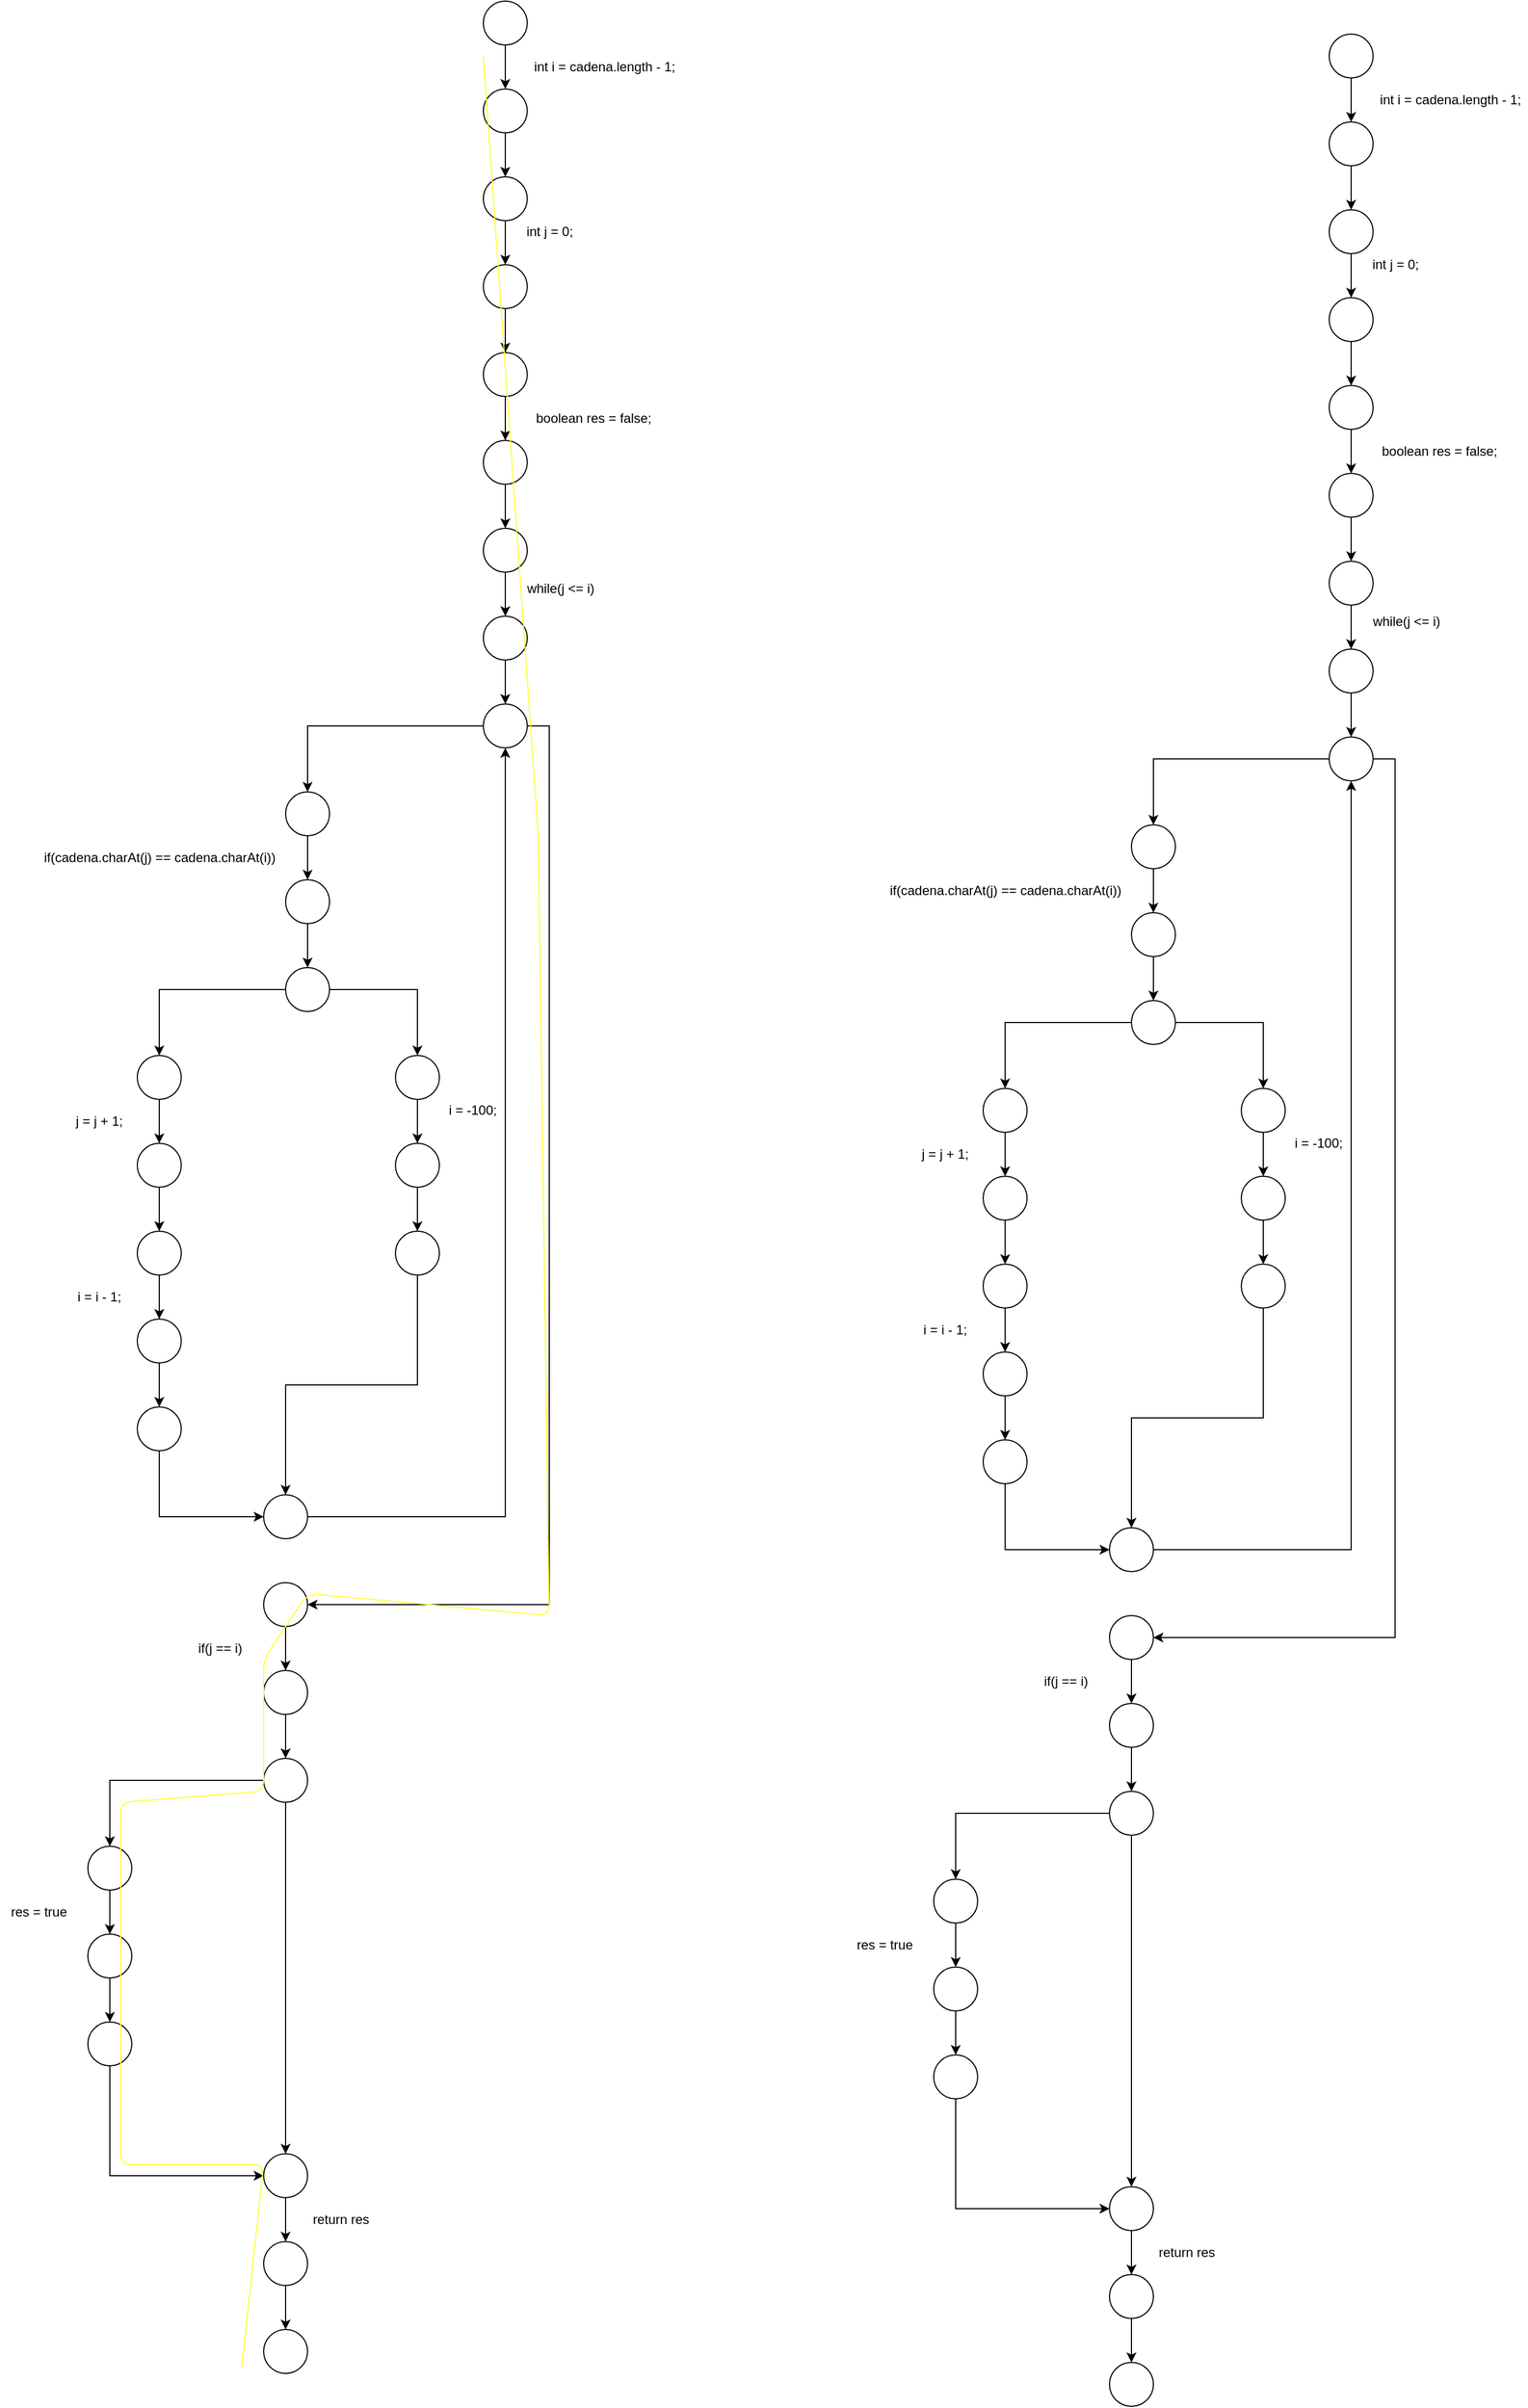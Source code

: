 <mxfile version="14.8.0" type="github">
  <diagram id="scdaF51MDZCoZqfol6Kn" name="Page-1">
    <mxGraphModel dx="669" dy="495" grid="1" gridSize="10" guides="1" tooltips="1" connect="1" arrows="1" fold="1" page="1" pageScale="1" pageWidth="827" pageHeight="1169" math="0" shadow="0">
      <root>
        <mxCell id="0" />
        <mxCell id="1" parent="0" />
        <mxCell id="AeSqCJv2NYG8zxl52Ggx-17" style="edgeStyle=orthogonalEdgeStyle;rounded=0;orthogonalLoop=1;jettySize=auto;html=1;exitX=0.5;exitY=1;exitDx=0;exitDy=0;" parent="1" source="AeSqCJv2NYG8zxl52Ggx-2" target="AeSqCJv2NYG8zxl52Ggx-3" edge="1">
          <mxGeometry relative="1" as="geometry" />
        </mxCell>
        <mxCell id="AeSqCJv2NYG8zxl52Ggx-2" value="" style="ellipse;whiteSpace=wrap;html=1;aspect=fixed;" parent="1" vertex="1">
          <mxGeometry x="640" y="40" width="40" height="40" as="geometry" />
        </mxCell>
        <mxCell id="AeSqCJv2NYG8zxl52Ggx-18" value="" style="edgeStyle=orthogonalEdgeStyle;rounded=0;orthogonalLoop=1;jettySize=auto;html=1;" parent="1" source="AeSqCJv2NYG8zxl52Ggx-3" target="AeSqCJv2NYG8zxl52Ggx-7" edge="1">
          <mxGeometry relative="1" as="geometry" />
        </mxCell>
        <mxCell id="AeSqCJv2NYG8zxl52Ggx-3" value="" style="ellipse;whiteSpace=wrap;html=1;aspect=fixed;" parent="1" vertex="1">
          <mxGeometry x="640" y="120" width="40" height="40" as="geometry" />
        </mxCell>
        <mxCell id="AeSqCJv2NYG8zxl52Ggx-19" value="" style="edgeStyle=orthogonalEdgeStyle;rounded=0;orthogonalLoop=1;jettySize=auto;html=1;" parent="1" source="AeSqCJv2NYG8zxl52Ggx-7" target="AeSqCJv2NYG8zxl52Ggx-8" edge="1">
          <mxGeometry relative="1" as="geometry" />
        </mxCell>
        <mxCell id="AeSqCJv2NYG8zxl52Ggx-7" value="" style="ellipse;whiteSpace=wrap;html=1;aspect=fixed;" parent="1" vertex="1">
          <mxGeometry x="640" y="200" width="40" height="40" as="geometry" />
        </mxCell>
        <mxCell id="AeSqCJv2NYG8zxl52Ggx-20" value="" style="edgeStyle=orthogonalEdgeStyle;rounded=0;orthogonalLoop=1;jettySize=auto;html=1;" parent="1" source="AeSqCJv2NYG8zxl52Ggx-8" target="AeSqCJv2NYG8zxl52Ggx-9" edge="1">
          <mxGeometry relative="1" as="geometry" />
        </mxCell>
        <mxCell id="AeSqCJv2NYG8zxl52Ggx-8" value="" style="ellipse;whiteSpace=wrap;html=1;aspect=fixed;" parent="1" vertex="1">
          <mxGeometry x="640" y="280" width="40" height="40" as="geometry" />
        </mxCell>
        <mxCell id="AeSqCJv2NYG8zxl52Ggx-21" value="" style="edgeStyle=orthogonalEdgeStyle;rounded=0;orthogonalLoop=1;jettySize=auto;html=1;" parent="1" source="AeSqCJv2NYG8zxl52Ggx-9" target="AeSqCJv2NYG8zxl52Ggx-10" edge="1">
          <mxGeometry relative="1" as="geometry" />
        </mxCell>
        <mxCell id="AeSqCJv2NYG8zxl52Ggx-9" value="" style="ellipse;whiteSpace=wrap;html=1;aspect=fixed;" parent="1" vertex="1">
          <mxGeometry x="640" y="360" width="40" height="40" as="geometry" />
        </mxCell>
        <mxCell id="AeSqCJv2NYG8zxl52Ggx-22" value="" style="edgeStyle=orthogonalEdgeStyle;rounded=0;orthogonalLoop=1;jettySize=auto;html=1;" parent="1" source="AeSqCJv2NYG8zxl52Ggx-10" target="AeSqCJv2NYG8zxl52Ggx-11" edge="1">
          <mxGeometry relative="1" as="geometry" />
        </mxCell>
        <mxCell id="AeSqCJv2NYG8zxl52Ggx-10" value="" style="ellipse;whiteSpace=wrap;html=1;aspect=fixed;" parent="1" vertex="1">
          <mxGeometry x="640" y="440" width="40" height="40" as="geometry" />
        </mxCell>
        <mxCell id="AeSqCJv2NYG8zxl52Ggx-23" value="" style="edgeStyle=orthogonalEdgeStyle;rounded=0;orthogonalLoop=1;jettySize=auto;html=1;" parent="1" source="AeSqCJv2NYG8zxl52Ggx-11" target="AeSqCJv2NYG8zxl52Ggx-12" edge="1">
          <mxGeometry relative="1" as="geometry" />
        </mxCell>
        <mxCell id="AeSqCJv2NYG8zxl52Ggx-11" value="" style="ellipse;whiteSpace=wrap;html=1;aspect=fixed;" parent="1" vertex="1">
          <mxGeometry x="640" y="520" width="40" height="40" as="geometry" />
        </mxCell>
        <mxCell id="AeSqCJv2NYG8zxl52Ggx-24" value="" style="edgeStyle=orthogonalEdgeStyle;rounded=0;orthogonalLoop=1;jettySize=auto;html=1;" parent="1" source="AeSqCJv2NYG8zxl52Ggx-12" target="AeSqCJv2NYG8zxl52Ggx-13" edge="1">
          <mxGeometry relative="1" as="geometry" />
        </mxCell>
        <mxCell id="AeSqCJv2NYG8zxl52Ggx-12" value="" style="ellipse;whiteSpace=wrap;html=1;aspect=fixed;" parent="1" vertex="1">
          <mxGeometry x="640" y="600" width="40" height="40" as="geometry" />
        </mxCell>
        <mxCell id="AeSqCJv2NYG8zxl52Ggx-25" value="" style="edgeStyle=orthogonalEdgeStyle;rounded=0;orthogonalLoop=1;jettySize=auto;html=1;" parent="1" source="AeSqCJv2NYG8zxl52Ggx-13" target="AeSqCJv2NYG8zxl52Ggx-14" edge="1">
          <mxGeometry relative="1" as="geometry" />
        </mxCell>
        <mxCell id="AeSqCJv2NYG8zxl52Ggx-80" style="edgeStyle=orthogonalEdgeStyle;rounded=0;orthogonalLoop=1;jettySize=auto;html=1;exitX=1;exitY=0.5;exitDx=0;exitDy=0;entryX=1;entryY=0.5;entryDx=0;entryDy=0;" parent="1" source="AeSqCJv2NYG8zxl52Ggx-13" target="AeSqCJv2NYG8zxl52Ggx-63" edge="1">
          <mxGeometry relative="1" as="geometry" />
        </mxCell>
        <mxCell id="AeSqCJv2NYG8zxl52Ggx-13" value="" style="ellipse;whiteSpace=wrap;html=1;aspect=fixed;" parent="1" vertex="1">
          <mxGeometry x="640" y="680" width="40" height="40" as="geometry" />
        </mxCell>
        <mxCell id="AeSqCJv2NYG8zxl52Ggx-26" value="" style="edgeStyle=orthogonalEdgeStyle;rounded=0;orthogonalLoop=1;jettySize=auto;html=1;" parent="1" source="AeSqCJv2NYG8zxl52Ggx-14" target="AeSqCJv2NYG8zxl52Ggx-15" edge="1">
          <mxGeometry relative="1" as="geometry" />
        </mxCell>
        <mxCell id="AeSqCJv2NYG8zxl52Ggx-14" value="" style="ellipse;whiteSpace=wrap;html=1;aspect=fixed;" parent="1" vertex="1">
          <mxGeometry x="460" y="760" width="40" height="40" as="geometry" />
        </mxCell>
        <mxCell id="AeSqCJv2NYG8zxl52Ggx-27" value="" style="edgeStyle=orthogonalEdgeStyle;rounded=0;orthogonalLoop=1;jettySize=auto;html=1;" parent="1" source="AeSqCJv2NYG8zxl52Ggx-15" target="AeSqCJv2NYG8zxl52Ggx-16" edge="1">
          <mxGeometry relative="1" as="geometry" />
        </mxCell>
        <mxCell id="AeSqCJv2NYG8zxl52Ggx-15" value="" style="ellipse;whiteSpace=wrap;html=1;aspect=fixed;" parent="1" vertex="1">
          <mxGeometry x="460" y="840" width="40" height="40" as="geometry" />
        </mxCell>
        <mxCell id="AeSqCJv2NYG8zxl52Ggx-39" value="" style="edgeStyle=orthogonalEdgeStyle;rounded=0;orthogonalLoop=1;jettySize=auto;html=1;" parent="1" source="AeSqCJv2NYG8zxl52Ggx-16" target="AeSqCJv2NYG8zxl52Ggx-33" edge="1">
          <mxGeometry relative="1" as="geometry" />
        </mxCell>
        <mxCell id="AeSqCJv2NYG8zxl52Ggx-48" style="edgeStyle=orthogonalEdgeStyle;rounded=0;orthogonalLoop=1;jettySize=auto;html=1;exitX=1;exitY=0.5;exitDx=0;exitDy=0;" parent="1" source="AeSqCJv2NYG8zxl52Ggx-16" target="AeSqCJv2NYG8zxl52Ggx-42" edge="1">
          <mxGeometry relative="1" as="geometry" />
        </mxCell>
        <mxCell id="AeSqCJv2NYG8zxl52Ggx-16" value="" style="ellipse;whiteSpace=wrap;html=1;aspect=fixed;" parent="1" vertex="1">
          <mxGeometry x="460" y="920" width="40" height="40" as="geometry" />
        </mxCell>
        <mxCell id="AeSqCJv2NYG8zxl52Ggx-28" value="int i = cadena.length - 1;" style="text;html=1;align=center;verticalAlign=middle;resizable=0;points=[];autosize=1;strokeColor=none;" parent="1" vertex="1">
          <mxGeometry x="680" y="90" width="140" height="20" as="geometry" />
        </mxCell>
        <mxCell id="AeSqCJv2NYG8zxl52Ggx-29" value="int j = 0;" style="text;html=1;align=center;verticalAlign=middle;resizable=0;points=[];autosize=1;strokeColor=none;" parent="1" vertex="1">
          <mxGeometry x="670" y="240" width="60" height="20" as="geometry" />
        </mxCell>
        <mxCell id="AeSqCJv2NYG8zxl52Ggx-30" value="boolean res = false;" style="text;html=1;align=center;verticalAlign=middle;resizable=0;points=[];autosize=1;strokeColor=none;" parent="1" vertex="1">
          <mxGeometry x="680" y="410" width="120" height="20" as="geometry" />
        </mxCell>
        <mxCell id="AeSqCJv2NYG8zxl52Ggx-31" value="while(j &amp;lt;= i)" style="text;html=1;align=center;verticalAlign=middle;resizable=0;points=[];autosize=1;strokeColor=none;" parent="1" vertex="1">
          <mxGeometry x="670" y="565" width="80" height="20" as="geometry" />
        </mxCell>
        <mxCell id="AeSqCJv2NYG8zxl52Ggx-32" value="" style="edgeStyle=orthogonalEdgeStyle;rounded=0;orthogonalLoop=1;jettySize=auto;html=1;" parent="1" source="AeSqCJv2NYG8zxl52Ggx-33" target="AeSqCJv2NYG8zxl52Ggx-35" edge="1">
          <mxGeometry relative="1" as="geometry" />
        </mxCell>
        <mxCell id="AeSqCJv2NYG8zxl52Ggx-33" value="" style="ellipse;whiteSpace=wrap;html=1;aspect=fixed;" parent="1" vertex="1">
          <mxGeometry x="325" y="1000" width="40" height="40" as="geometry" />
        </mxCell>
        <mxCell id="AeSqCJv2NYG8zxl52Ggx-34" value="" style="edgeStyle=orthogonalEdgeStyle;rounded=0;orthogonalLoop=1;jettySize=auto;html=1;" parent="1" source="AeSqCJv2NYG8zxl52Ggx-35" target="AeSqCJv2NYG8zxl52Ggx-37" edge="1">
          <mxGeometry relative="1" as="geometry" />
        </mxCell>
        <mxCell id="AeSqCJv2NYG8zxl52Ggx-35" value="" style="ellipse;whiteSpace=wrap;html=1;aspect=fixed;" parent="1" vertex="1">
          <mxGeometry x="325" y="1080" width="40" height="40" as="geometry" />
        </mxCell>
        <mxCell id="AeSqCJv2NYG8zxl52Ggx-36" value="" style="edgeStyle=orthogonalEdgeStyle;rounded=0;orthogonalLoop=1;jettySize=auto;html=1;" parent="1" source="AeSqCJv2NYG8zxl52Ggx-37" target="AeSqCJv2NYG8zxl52Ggx-38" edge="1">
          <mxGeometry relative="1" as="geometry" />
        </mxCell>
        <mxCell id="AeSqCJv2NYG8zxl52Ggx-37" value="" style="ellipse;whiteSpace=wrap;html=1;aspect=fixed;" parent="1" vertex="1">
          <mxGeometry x="325" y="1160" width="40" height="40" as="geometry" />
        </mxCell>
        <mxCell id="AeSqCJv2NYG8zxl52Ggx-57" style="edgeStyle=orthogonalEdgeStyle;rounded=0;orthogonalLoop=1;jettySize=auto;html=1;exitX=0.5;exitY=1;exitDx=0;exitDy=0;" parent="1" source="AeSqCJv2NYG8zxl52Ggx-38" target="AeSqCJv2NYG8zxl52Ggx-52" edge="1">
          <mxGeometry relative="1" as="geometry" />
        </mxCell>
        <mxCell id="AeSqCJv2NYG8zxl52Ggx-38" value="" style="ellipse;whiteSpace=wrap;html=1;aspect=fixed;" parent="1" vertex="1">
          <mxGeometry x="325" y="1240" width="40" height="40" as="geometry" />
        </mxCell>
        <mxCell id="AeSqCJv2NYG8zxl52Ggx-40" value="if(cadena.charAt(j) == cadena.charAt(i))" style="text;html=1;align=center;verticalAlign=middle;resizable=0;points=[];autosize=1;strokeColor=none;" parent="1" vertex="1">
          <mxGeometry x="230" y="810" width="230" height="20" as="geometry" />
        </mxCell>
        <mxCell id="AeSqCJv2NYG8zxl52Ggx-41" value="" style="edgeStyle=orthogonalEdgeStyle;rounded=0;orthogonalLoop=1;jettySize=auto;html=1;" parent="1" source="AeSqCJv2NYG8zxl52Ggx-42" target="AeSqCJv2NYG8zxl52Ggx-44" edge="1">
          <mxGeometry relative="1" as="geometry" />
        </mxCell>
        <mxCell id="AeSqCJv2NYG8zxl52Ggx-42" value="" style="ellipse;whiteSpace=wrap;html=1;aspect=fixed;" parent="1" vertex="1">
          <mxGeometry x="560" y="1000" width="40" height="40" as="geometry" />
        </mxCell>
        <mxCell id="AeSqCJv2NYG8zxl52Ggx-43" value="" style="edgeStyle=orthogonalEdgeStyle;rounded=0;orthogonalLoop=1;jettySize=auto;html=1;" parent="1" source="AeSqCJv2NYG8zxl52Ggx-44" target="AeSqCJv2NYG8zxl52Ggx-46" edge="1">
          <mxGeometry relative="1" as="geometry" />
        </mxCell>
        <mxCell id="AeSqCJv2NYG8zxl52Ggx-44" value="" style="ellipse;whiteSpace=wrap;html=1;aspect=fixed;" parent="1" vertex="1">
          <mxGeometry x="560" y="1080" width="40" height="40" as="geometry" />
        </mxCell>
        <mxCell id="AeSqCJv2NYG8zxl52Ggx-78" style="edgeStyle=orthogonalEdgeStyle;rounded=0;orthogonalLoop=1;jettySize=auto;html=1;exitX=0.5;exitY=1;exitDx=0;exitDy=0;entryX=0.5;entryY=0;entryDx=0;entryDy=0;" parent="1" source="AeSqCJv2NYG8zxl52Ggx-46" target="AeSqCJv2NYG8zxl52Ggx-61" edge="1">
          <mxGeometry relative="1" as="geometry" />
        </mxCell>
        <mxCell id="AeSqCJv2NYG8zxl52Ggx-46" value="" style="ellipse;whiteSpace=wrap;html=1;aspect=fixed;" parent="1" vertex="1">
          <mxGeometry x="560" y="1160" width="40" height="40" as="geometry" />
        </mxCell>
        <mxCell id="AeSqCJv2NYG8zxl52Ggx-49" value="j = j + 1;" style="text;html=1;align=center;verticalAlign=middle;resizable=0;points=[];autosize=1;strokeColor=none;" parent="1" vertex="1">
          <mxGeometry x="260" y="1050" width="60" height="20" as="geometry" />
        </mxCell>
        <mxCell id="AeSqCJv2NYG8zxl52Ggx-50" value="i = i - 1;" style="text;html=1;align=center;verticalAlign=middle;resizable=0;points=[];autosize=1;strokeColor=none;" parent="1" vertex="1">
          <mxGeometry x="260" y="1210" width="60" height="20" as="geometry" />
        </mxCell>
        <mxCell id="AeSqCJv2NYG8zxl52Ggx-77" style="edgeStyle=orthogonalEdgeStyle;rounded=0;orthogonalLoop=1;jettySize=auto;html=1;exitX=0.5;exitY=1;exitDx=0;exitDy=0;entryX=0;entryY=0.5;entryDx=0;entryDy=0;" parent="1" source="AeSqCJv2NYG8zxl52Ggx-52" target="AeSqCJv2NYG8zxl52Ggx-61" edge="1">
          <mxGeometry relative="1" as="geometry" />
        </mxCell>
        <mxCell id="AeSqCJv2NYG8zxl52Ggx-52" value="" style="ellipse;whiteSpace=wrap;html=1;aspect=fixed;" parent="1" vertex="1">
          <mxGeometry x="325" y="1320" width="40" height="40" as="geometry" />
        </mxCell>
        <mxCell id="AeSqCJv2NYG8zxl52Ggx-59" value="i = -100;" style="text;html=1;align=center;verticalAlign=middle;resizable=0;points=[];autosize=1;strokeColor=none;" parent="1" vertex="1">
          <mxGeometry x="600" y="1040" width="60" height="20" as="geometry" />
        </mxCell>
        <mxCell id="AeSqCJv2NYG8zxl52Ggx-79" style="edgeStyle=orthogonalEdgeStyle;rounded=0;orthogonalLoop=1;jettySize=auto;html=1;exitX=1;exitY=0.5;exitDx=0;exitDy=0;" parent="1" source="AeSqCJv2NYG8zxl52Ggx-61" target="AeSqCJv2NYG8zxl52Ggx-13" edge="1">
          <mxGeometry relative="1" as="geometry" />
        </mxCell>
        <mxCell id="AeSqCJv2NYG8zxl52Ggx-61" value="" style="ellipse;whiteSpace=wrap;html=1;aspect=fixed;" parent="1" vertex="1">
          <mxGeometry x="440" y="1400" width="40" height="40" as="geometry" />
        </mxCell>
        <mxCell id="AeSqCJv2NYG8zxl52Ggx-62" value="" style="edgeStyle=orthogonalEdgeStyle;rounded=0;orthogonalLoop=1;jettySize=auto;html=1;" parent="1" source="AeSqCJv2NYG8zxl52Ggx-63" target="AeSqCJv2NYG8zxl52Ggx-65" edge="1">
          <mxGeometry relative="1" as="geometry" />
        </mxCell>
        <mxCell id="AeSqCJv2NYG8zxl52Ggx-63" value="" style="ellipse;whiteSpace=wrap;html=1;aspect=fixed;" parent="1" vertex="1">
          <mxGeometry x="440" y="1480" width="40" height="40" as="geometry" />
        </mxCell>
        <mxCell id="AeSqCJv2NYG8zxl52Ggx-64" value="" style="edgeStyle=orthogonalEdgeStyle;rounded=0;orthogonalLoop=1;jettySize=auto;html=1;" parent="1" source="AeSqCJv2NYG8zxl52Ggx-65" target="AeSqCJv2NYG8zxl52Ggx-67" edge="1">
          <mxGeometry relative="1" as="geometry" />
        </mxCell>
        <mxCell id="AeSqCJv2NYG8zxl52Ggx-65" value="" style="ellipse;whiteSpace=wrap;html=1;aspect=fixed;" parent="1" vertex="1">
          <mxGeometry x="440" y="1560" width="40" height="40" as="geometry" />
        </mxCell>
        <mxCell id="AeSqCJv2NYG8zxl52Ggx-66" value="" style="edgeStyle=orthogonalEdgeStyle;rounded=0;orthogonalLoop=1;jettySize=auto;html=1;" parent="1" source="AeSqCJv2NYG8zxl52Ggx-67" target="AeSqCJv2NYG8zxl52Ggx-69" edge="1">
          <mxGeometry relative="1" as="geometry" />
        </mxCell>
        <mxCell id="AeSqCJv2NYG8zxl52Ggx-101" style="edgeStyle=orthogonalEdgeStyle;rounded=0;orthogonalLoop=1;jettySize=auto;html=1;exitX=0.5;exitY=1;exitDx=0;exitDy=0;entryX=0.5;entryY=0;entryDx=0;entryDy=0;" parent="1" source="AeSqCJv2NYG8zxl52Ggx-67" target="AeSqCJv2NYG8zxl52Ggx-84" edge="1">
          <mxGeometry relative="1" as="geometry" />
        </mxCell>
        <mxCell id="AeSqCJv2NYG8zxl52Ggx-67" value="" style="ellipse;whiteSpace=wrap;html=1;aspect=fixed;" parent="1" vertex="1">
          <mxGeometry x="440" y="1640" width="40" height="40" as="geometry" />
        </mxCell>
        <mxCell id="AeSqCJv2NYG8zxl52Ggx-68" value="" style="edgeStyle=orthogonalEdgeStyle;rounded=0;orthogonalLoop=1;jettySize=auto;html=1;" parent="1" source="AeSqCJv2NYG8zxl52Ggx-69" target="AeSqCJv2NYG8zxl52Ggx-71" edge="1">
          <mxGeometry relative="1" as="geometry" />
        </mxCell>
        <mxCell id="AeSqCJv2NYG8zxl52Ggx-69" value="" style="ellipse;whiteSpace=wrap;html=1;aspect=fixed;" parent="1" vertex="1">
          <mxGeometry x="280" y="1720" width="40" height="40" as="geometry" />
        </mxCell>
        <mxCell id="AeSqCJv2NYG8zxl52Ggx-70" value="" style="edgeStyle=orthogonalEdgeStyle;rounded=0;orthogonalLoop=1;jettySize=auto;html=1;" parent="1" source="AeSqCJv2NYG8zxl52Ggx-71" target="AeSqCJv2NYG8zxl52Ggx-73" edge="1">
          <mxGeometry relative="1" as="geometry" />
        </mxCell>
        <mxCell id="AeSqCJv2NYG8zxl52Ggx-71" value="" style="ellipse;whiteSpace=wrap;html=1;aspect=fixed;" parent="1" vertex="1">
          <mxGeometry x="280" y="1800" width="40" height="40" as="geometry" />
        </mxCell>
        <mxCell id="AeSqCJv2NYG8zxl52Ggx-102" style="edgeStyle=orthogonalEdgeStyle;rounded=0;orthogonalLoop=1;jettySize=auto;html=1;exitX=0.5;exitY=1;exitDx=0;exitDy=0;entryX=0;entryY=0.5;entryDx=0;entryDy=0;" parent="1" source="AeSqCJv2NYG8zxl52Ggx-73" target="AeSqCJv2NYG8zxl52Ggx-84" edge="1">
          <mxGeometry relative="1" as="geometry" />
        </mxCell>
        <mxCell id="AeSqCJv2NYG8zxl52Ggx-73" value="" style="ellipse;whiteSpace=wrap;html=1;aspect=fixed;" parent="1" vertex="1">
          <mxGeometry x="280" y="1880" width="40" height="40" as="geometry" />
        </mxCell>
        <mxCell id="AeSqCJv2NYG8zxl52Ggx-81" value="if(j == i)" style="text;html=1;align=center;verticalAlign=middle;resizable=0;points=[];autosize=1;strokeColor=none;" parent="1" vertex="1">
          <mxGeometry x="370" y="1530" width="60" height="20" as="geometry" />
        </mxCell>
        <mxCell id="AeSqCJv2NYG8zxl52Ggx-82" value="res = true" style="text;html=1;align=center;verticalAlign=middle;resizable=0;points=[];autosize=1;strokeColor=none;" parent="1" vertex="1">
          <mxGeometry x="200" y="1770" width="70" height="20" as="geometry" />
        </mxCell>
        <mxCell id="AeSqCJv2NYG8zxl52Ggx-83" style="edgeStyle=orthogonalEdgeStyle;rounded=0;orthogonalLoop=1;jettySize=auto;html=1;exitX=0.5;exitY=1;exitDx=0;exitDy=0;" parent="1" source="AeSqCJv2NYG8zxl52Ggx-84" target="AeSqCJv2NYG8zxl52Ggx-86" edge="1">
          <mxGeometry relative="1" as="geometry" />
        </mxCell>
        <mxCell id="AeSqCJv2NYG8zxl52Ggx-84" value="" style="ellipse;whiteSpace=wrap;html=1;aspect=fixed;" parent="1" vertex="1">
          <mxGeometry x="440" y="2000" width="40" height="40" as="geometry" />
        </mxCell>
        <mxCell id="AeSqCJv2NYG8zxl52Ggx-85" value="" style="edgeStyle=orthogonalEdgeStyle;rounded=0;orthogonalLoop=1;jettySize=auto;html=1;" parent="1" source="AeSqCJv2NYG8zxl52Ggx-86" target="AeSqCJv2NYG8zxl52Ggx-88" edge="1">
          <mxGeometry relative="1" as="geometry" />
        </mxCell>
        <mxCell id="AeSqCJv2NYG8zxl52Ggx-86" value="" style="ellipse;whiteSpace=wrap;html=1;aspect=fixed;" parent="1" vertex="1">
          <mxGeometry x="440" y="2080" width="40" height="40" as="geometry" />
        </mxCell>
        <mxCell id="AeSqCJv2NYG8zxl52Ggx-88" value="" style="ellipse;whiteSpace=wrap;html=1;aspect=fixed;" parent="1" vertex="1">
          <mxGeometry x="440" y="2160" width="40" height="40" as="geometry" />
        </mxCell>
        <mxCell id="AeSqCJv2NYG8zxl52Ggx-103" value="return res" style="text;html=1;align=center;verticalAlign=middle;resizable=0;points=[];autosize=1;strokeColor=none;" parent="1" vertex="1">
          <mxGeometry x="475" y="2050" width="70" height="20" as="geometry" />
        </mxCell>
        <mxCell id="LKjGg0PEltrYbveiCFjN-3" value="" style="endArrow=none;html=1;strokeColor=#FFFF33;fillColor=#FF0000;" edge="1" parent="1">
          <mxGeometry width="50" height="50" relative="1" as="geometry">
            <mxPoint x="420" y="2194.571" as="sourcePoint" />
            <mxPoint x="640" y="90" as="targetPoint" />
            <Array as="points">
              <mxPoint x="440" y="2010" />
              <mxPoint x="310" y="2010" />
              <mxPoint x="310" y="1840" />
              <mxPoint x="310" y="1680" />
              <mxPoint x="440" y="1670" />
              <mxPoint x="440" y="1550" />
              <mxPoint x="480" y="1490" />
              <mxPoint x="700" y="1510" />
              <mxPoint x="690" y="800" />
            </Array>
          </mxGeometry>
        </mxCell>
        <mxCell id="LKjGg0PEltrYbveiCFjN-4" style="edgeStyle=orthogonalEdgeStyle;rounded=0;orthogonalLoop=1;jettySize=auto;html=1;exitX=0.5;exitY=1;exitDx=0;exitDy=0;" edge="1" parent="1" source="LKjGg0PEltrYbveiCFjN-5" target="LKjGg0PEltrYbveiCFjN-7">
          <mxGeometry relative="1" as="geometry" />
        </mxCell>
        <mxCell id="LKjGg0PEltrYbveiCFjN-5" value="" style="ellipse;whiteSpace=wrap;html=1;aspect=fixed;" vertex="1" parent="1">
          <mxGeometry x="1410" y="70" width="40" height="40" as="geometry" />
        </mxCell>
        <mxCell id="LKjGg0PEltrYbveiCFjN-6" value="" style="edgeStyle=orthogonalEdgeStyle;rounded=0;orthogonalLoop=1;jettySize=auto;html=1;" edge="1" parent="1" source="LKjGg0PEltrYbveiCFjN-7" target="LKjGg0PEltrYbveiCFjN-9">
          <mxGeometry relative="1" as="geometry" />
        </mxCell>
        <mxCell id="LKjGg0PEltrYbveiCFjN-7" value="" style="ellipse;whiteSpace=wrap;html=1;aspect=fixed;" vertex="1" parent="1">
          <mxGeometry x="1410" y="150" width="40" height="40" as="geometry" />
        </mxCell>
        <mxCell id="LKjGg0PEltrYbveiCFjN-8" value="" style="edgeStyle=orthogonalEdgeStyle;rounded=0;orthogonalLoop=1;jettySize=auto;html=1;" edge="1" parent="1" source="LKjGg0PEltrYbveiCFjN-9" target="LKjGg0PEltrYbveiCFjN-11">
          <mxGeometry relative="1" as="geometry" />
        </mxCell>
        <mxCell id="LKjGg0PEltrYbveiCFjN-9" value="" style="ellipse;whiteSpace=wrap;html=1;aspect=fixed;" vertex="1" parent="1">
          <mxGeometry x="1410" y="230" width="40" height="40" as="geometry" />
        </mxCell>
        <mxCell id="LKjGg0PEltrYbveiCFjN-10" value="" style="edgeStyle=orthogonalEdgeStyle;rounded=0;orthogonalLoop=1;jettySize=auto;html=1;" edge="1" parent="1" source="LKjGg0PEltrYbveiCFjN-11" target="LKjGg0PEltrYbveiCFjN-13">
          <mxGeometry relative="1" as="geometry" />
        </mxCell>
        <mxCell id="LKjGg0PEltrYbveiCFjN-11" value="" style="ellipse;whiteSpace=wrap;html=1;aspect=fixed;" vertex="1" parent="1">
          <mxGeometry x="1410" y="310" width="40" height="40" as="geometry" />
        </mxCell>
        <mxCell id="LKjGg0PEltrYbveiCFjN-12" value="" style="edgeStyle=orthogonalEdgeStyle;rounded=0;orthogonalLoop=1;jettySize=auto;html=1;" edge="1" parent="1" source="LKjGg0PEltrYbveiCFjN-13" target="LKjGg0PEltrYbveiCFjN-15">
          <mxGeometry relative="1" as="geometry" />
        </mxCell>
        <mxCell id="LKjGg0PEltrYbveiCFjN-13" value="" style="ellipse;whiteSpace=wrap;html=1;aspect=fixed;" vertex="1" parent="1">
          <mxGeometry x="1410" y="390" width="40" height="40" as="geometry" />
        </mxCell>
        <mxCell id="LKjGg0PEltrYbveiCFjN-14" value="" style="edgeStyle=orthogonalEdgeStyle;rounded=0;orthogonalLoop=1;jettySize=auto;html=1;" edge="1" parent="1" source="LKjGg0PEltrYbveiCFjN-15" target="LKjGg0PEltrYbveiCFjN-17">
          <mxGeometry relative="1" as="geometry" />
        </mxCell>
        <mxCell id="LKjGg0PEltrYbveiCFjN-15" value="" style="ellipse;whiteSpace=wrap;html=1;aspect=fixed;" vertex="1" parent="1">
          <mxGeometry x="1410" y="470" width="40" height="40" as="geometry" />
        </mxCell>
        <mxCell id="LKjGg0PEltrYbveiCFjN-16" value="" style="edgeStyle=orthogonalEdgeStyle;rounded=0;orthogonalLoop=1;jettySize=auto;html=1;" edge="1" parent="1" source="LKjGg0PEltrYbveiCFjN-17" target="LKjGg0PEltrYbveiCFjN-19">
          <mxGeometry relative="1" as="geometry" />
        </mxCell>
        <mxCell id="LKjGg0PEltrYbveiCFjN-17" value="" style="ellipse;whiteSpace=wrap;html=1;aspect=fixed;" vertex="1" parent="1">
          <mxGeometry x="1410" y="550" width="40" height="40" as="geometry" />
        </mxCell>
        <mxCell id="LKjGg0PEltrYbveiCFjN-18" value="" style="edgeStyle=orthogonalEdgeStyle;rounded=0;orthogonalLoop=1;jettySize=auto;html=1;" edge="1" parent="1" source="LKjGg0PEltrYbveiCFjN-19" target="LKjGg0PEltrYbveiCFjN-22">
          <mxGeometry relative="1" as="geometry" />
        </mxCell>
        <mxCell id="LKjGg0PEltrYbveiCFjN-19" value="" style="ellipse;whiteSpace=wrap;html=1;aspect=fixed;" vertex="1" parent="1">
          <mxGeometry x="1410" y="630" width="40" height="40" as="geometry" />
        </mxCell>
        <mxCell id="LKjGg0PEltrYbveiCFjN-20" value="" style="edgeStyle=orthogonalEdgeStyle;rounded=0;orthogonalLoop=1;jettySize=auto;html=1;" edge="1" parent="1" source="LKjGg0PEltrYbveiCFjN-22" target="LKjGg0PEltrYbveiCFjN-24">
          <mxGeometry relative="1" as="geometry" />
        </mxCell>
        <mxCell id="LKjGg0PEltrYbveiCFjN-21" style="edgeStyle=orthogonalEdgeStyle;rounded=0;orthogonalLoop=1;jettySize=auto;html=1;exitX=1;exitY=0.5;exitDx=0;exitDy=0;entryX=1;entryY=0.5;entryDx=0;entryDy=0;" edge="1" parent="1" source="LKjGg0PEltrYbveiCFjN-22" target="LKjGg0PEltrYbveiCFjN-57">
          <mxGeometry relative="1" as="geometry" />
        </mxCell>
        <mxCell id="LKjGg0PEltrYbveiCFjN-22" value="" style="ellipse;whiteSpace=wrap;html=1;aspect=fixed;" vertex="1" parent="1">
          <mxGeometry x="1410" y="710" width="40" height="40" as="geometry" />
        </mxCell>
        <mxCell id="LKjGg0PEltrYbveiCFjN-23" value="" style="edgeStyle=orthogonalEdgeStyle;rounded=0;orthogonalLoop=1;jettySize=auto;html=1;" edge="1" parent="1" source="LKjGg0PEltrYbveiCFjN-24" target="LKjGg0PEltrYbveiCFjN-26">
          <mxGeometry relative="1" as="geometry" />
        </mxCell>
        <mxCell id="LKjGg0PEltrYbveiCFjN-24" value="" style="ellipse;whiteSpace=wrap;html=1;aspect=fixed;" vertex="1" parent="1">
          <mxGeometry x="1230" y="790" width="40" height="40" as="geometry" />
        </mxCell>
        <mxCell id="LKjGg0PEltrYbveiCFjN-25" value="" style="edgeStyle=orthogonalEdgeStyle;rounded=0;orthogonalLoop=1;jettySize=auto;html=1;" edge="1" parent="1" source="LKjGg0PEltrYbveiCFjN-26" target="LKjGg0PEltrYbveiCFjN-29">
          <mxGeometry relative="1" as="geometry" />
        </mxCell>
        <mxCell id="LKjGg0PEltrYbveiCFjN-26" value="" style="ellipse;whiteSpace=wrap;html=1;aspect=fixed;" vertex="1" parent="1">
          <mxGeometry x="1230" y="870" width="40" height="40" as="geometry" />
        </mxCell>
        <mxCell id="LKjGg0PEltrYbveiCFjN-27" value="" style="edgeStyle=orthogonalEdgeStyle;rounded=0;orthogonalLoop=1;jettySize=auto;html=1;" edge="1" parent="1" source="LKjGg0PEltrYbveiCFjN-29" target="LKjGg0PEltrYbveiCFjN-35">
          <mxGeometry relative="1" as="geometry" />
        </mxCell>
        <mxCell id="LKjGg0PEltrYbveiCFjN-28" style="edgeStyle=orthogonalEdgeStyle;rounded=0;orthogonalLoop=1;jettySize=auto;html=1;exitX=1;exitY=0.5;exitDx=0;exitDy=0;" edge="1" parent="1" source="LKjGg0PEltrYbveiCFjN-29" target="LKjGg0PEltrYbveiCFjN-44">
          <mxGeometry relative="1" as="geometry" />
        </mxCell>
        <mxCell id="LKjGg0PEltrYbveiCFjN-29" value="" style="ellipse;whiteSpace=wrap;html=1;aspect=fixed;" vertex="1" parent="1">
          <mxGeometry x="1230" y="950" width="40" height="40" as="geometry" />
        </mxCell>
        <mxCell id="LKjGg0PEltrYbveiCFjN-30" value="int i = cadena.length - 1;" style="text;html=1;align=center;verticalAlign=middle;resizable=0;points=[];autosize=1;strokeColor=none;" vertex="1" parent="1">
          <mxGeometry x="1450" y="120" width="140" height="20" as="geometry" />
        </mxCell>
        <mxCell id="LKjGg0PEltrYbveiCFjN-31" value="int j = 0;" style="text;html=1;align=center;verticalAlign=middle;resizable=0;points=[];autosize=1;strokeColor=none;" vertex="1" parent="1">
          <mxGeometry x="1440" y="270" width="60" height="20" as="geometry" />
        </mxCell>
        <mxCell id="LKjGg0PEltrYbveiCFjN-32" value="boolean res = false;" style="text;html=1;align=center;verticalAlign=middle;resizable=0;points=[];autosize=1;strokeColor=none;" vertex="1" parent="1">
          <mxGeometry x="1450" y="440" width="120" height="20" as="geometry" />
        </mxCell>
        <mxCell id="LKjGg0PEltrYbveiCFjN-33" value="while(j &amp;lt;= i)" style="text;html=1;align=center;verticalAlign=middle;resizable=0;points=[];autosize=1;strokeColor=none;" vertex="1" parent="1">
          <mxGeometry x="1440" y="595" width="80" height="20" as="geometry" />
        </mxCell>
        <mxCell id="LKjGg0PEltrYbveiCFjN-34" value="" style="edgeStyle=orthogonalEdgeStyle;rounded=0;orthogonalLoop=1;jettySize=auto;html=1;" edge="1" parent="1" source="LKjGg0PEltrYbveiCFjN-35" target="LKjGg0PEltrYbveiCFjN-37">
          <mxGeometry relative="1" as="geometry" />
        </mxCell>
        <mxCell id="LKjGg0PEltrYbveiCFjN-35" value="" style="ellipse;whiteSpace=wrap;html=1;aspect=fixed;" vertex="1" parent="1">
          <mxGeometry x="1095" y="1030" width="40" height="40" as="geometry" />
        </mxCell>
        <mxCell id="LKjGg0PEltrYbveiCFjN-36" value="" style="edgeStyle=orthogonalEdgeStyle;rounded=0;orthogonalLoop=1;jettySize=auto;html=1;" edge="1" parent="1" source="LKjGg0PEltrYbveiCFjN-37" target="LKjGg0PEltrYbveiCFjN-39">
          <mxGeometry relative="1" as="geometry" />
        </mxCell>
        <mxCell id="LKjGg0PEltrYbveiCFjN-37" value="" style="ellipse;whiteSpace=wrap;html=1;aspect=fixed;" vertex="1" parent="1">
          <mxGeometry x="1095" y="1110" width="40" height="40" as="geometry" />
        </mxCell>
        <mxCell id="LKjGg0PEltrYbveiCFjN-38" value="" style="edgeStyle=orthogonalEdgeStyle;rounded=0;orthogonalLoop=1;jettySize=auto;html=1;" edge="1" parent="1" source="LKjGg0PEltrYbveiCFjN-39" target="LKjGg0PEltrYbveiCFjN-41">
          <mxGeometry relative="1" as="geometry" />
        </mxCell>
        <mxCell id="LKjGg0PEltrYbveiCFjN-39" value="" style="ellipse;whiteSpace=wrap;html=1;aspect=fixed;" vertex="1" parent="1">
          <mxGeometry x="1095" y="1190" width="40" height="40" as="geometry" />
        </mxCell>
        <mxCell id="LKjGg0PEltrYbveiCFjN-40" style="edgeStyle=orthogonalEdgeStyle;rounded=0;orthogonalLoop=1;jettySize=auto;html=1;exitX=0.5;exitY=1;exitDx=0;exitDy=0;" edge="1" parent="1" source="LKjGg0PEltrYbveiCFjN-41" target="LKjGg0PEltrYbveiCFjN-52">
          <mxGeometry relative="1" as="geometry" />
        </mxCell>
        <mxCell id="LKjGg0PEltrYbveiCFjN-41" value="" style="ellipse;whiteSpace=wrap;html=1;aspect=fixed;" vertex="1" parent="1">
          <mxGeometry x="1095" y="1270" width="40" height="40" as="geometry" />
        </mxCell>
        <mxCell id="LKjGg0PEltrYbveiCFjN-42" value="if(cadena.charAt(j) == cadena.charAt(i))" style="text;html=1;align=center;verticalAlign=middle;resizable=0;points=[];autosize=1;strokeColor=none;" vertex="1" parent="1">
          <mxGeometry x="1000" y="840" width="230" height="20" as="geometry" />
        </mxCell>
        <mxCell id="LKjGg0PEltrYbveiCFjN-43" value="" style="edgeStyle=orthogonalEdgeStyle;rounded=0;orthogonalLoop=1;jettySize=auto;html=1;" edge="1" parent="1" source="LKjGg0PEltrYbveiCFjN-44" target="LKjGg0PEltrYbveiCFjN-46">
          <mxGeometry relative="1" as="geometry" />
        </mxCell>
        <mxCell id="LKjGg0PEltrYbveiCFjN-44" value="" style="ellipse;whiteSpace=wrap;html=1;aspect=fixed;" vertex="1" parent="1">
          <mxGeometry x="1330" y="1030" width="40" height="40" as="geometry" />
        </mxCell>
        <mxCell id="LKjGg0PEltrYbveiCFjN-45" value="" style="edgeStyle=orthogonalEdgeStyle;rounded=0;orthogonalLoop=1;jettySize=auto;html=1;" edge="1" parent="1" source="LKjGg0PEltrYbveiCFjN-46" target="LKjGg0PEltrYbveiCFjN-48">
          <mxGeometry relative="1" as="geometry" />
        </mxCell>
        <mxCell id="LKjGg0PEltrYbveiCFjN-46" value="" style="ellipse;whiteSpace=wrap;html=1;aspect=fixed;" vertex="1" parent="1">
          <mxGeometry x="1330" y="1110" width="40" height="40" as="geometry" />
        </mxCell>
        <mxCell id="LKjGg0PEltrYbveiCFjN-47" style="edgeStyle=orthogonalEdgeStyle;rounded=0;orthogonalLoop=1;jettySize=auto;html=1;exitX=0.5;exitY=1;exitDx=0;exitDy=0;entryX=0.5;entryY=0;entryDx=0;entryDy=0;" edge="1" parent="1" source="LKjGg0PEltrYbveiCFjN-48" target="LKjGg0PEltrYbveiCFjN-55">
          <mxGeometry relative="1" as="geometry" />
        </mxCell>
        <mxCell id="LKjGg0PEltrYbveiCFjN-48" value="" style="ellipse;whiteSpace=wrap;html=1;aspect=fixed;" vertex="1" parent="1">
          <mxGeometry x="1330" y="1190" width="40" height="40" as="geometry" />
        </mxCell>
        <mxCell id="LKjGg0PEltrYbveiCFjN-49" value="j = j + 1;" style="text;html=1;align=center;verticalAlign=middle;resizable=0;points=[];autosize=1;strokeColor=none;" vertex="1" parent="1">
          <mxGeometry x="1030" y="1080" width="60" height="20" as="geometry" />
        </mxCell>
        <mxCell id="LKjGg0PEltrYbveiCFjN-50" value="i = i - 1;" style="text;html=1;align=center;verticalAlign=middle;resizable=0;points=[];autosize=1;strokeColor=none;" vertex="1" parent="1">
          <mxGeometry x="1030" y="1240" width="60" height="20" as="geometry" />
        </mxCell>
        <mxCell id="LKjGg0PEltrYbveiCFjN-51" style="edgeStyle=orthogonalEdgeStyle;rounded=0;orthogonalLoop=1;jettySize=auto;html=1;exitX=0.5;exitY=1;exitDx=0;exitDy=0;entryX=0;entryY=0.5;entryDx=0;entryDy=0;" edge="1" parent="1" source="LKjGg0PEltrYbveiCFjN-52" target="LKjGg0PEltrYbveiCFjN-55">
          <mxGeometry relative="1" as="geometry" />
        </mxCell>
        <mxCell id="LKjGg0PEltrYbveiCFjN-52" value="" style="ellipse;whiteSpace=wrap;html=1;aspect=fixed;" vertex="1" parent="1">
          <mxGeometry x="1095" y="1350" width="40" height="40" as="geometry" />
        </mxCell>
        <mxCell id="LKjGg0PEltrYbveiCFjN-53" value="i = -100;" style="text;html=1;align=center;verticalAlign=middle;resizable=0;points=[];autosize=1;strokeColor=none;" vertex="1" parent="1">
          <mxGeometry x="1370" y="1070" width="60" height="20" as="geometry" />
        </mxCell>
        <mxCell id="LKjGg0PEltrYbveiCFjN-54" style="edgeStyle=orthogonalEdgeStyle;rounded=0;orthogonalLoop=1;jettySize=auto;html=1;exitX=1;exitY=0.5;exitDx=0;exitDy=0;" edge="1" parent="1" source="LKjGg0PEltrYbveiCFjN-55" target="LKjGg0PEltrYbveiCFjN-22">
          <mxGeometry relative="1" as="geometry" />
        </mxCell>
        <mxCell id="LKjGg0PEltrYbveiCFjN-55" value="" style="ellipse;whiteSpace=wrap;html=1;aspect=fixed;" vertex="1" parent="1">
          <mxGeometry x="1210" y="1430" width="40" height="40" as="geometry" />
        </mxCell>
        <mxCell id="LKjGg0PEltrYbveiCFjN-56" value="" style="edgeStyle=orthogonalEdgeStyle;rounded=0;orthogonalLoop=1;jettySize=auto;html=1;" edge="1" parent="1" source="LKjGg0PEltrYbveiCFjN-57" target="LKjGg0PEltrYbveiCFjN-59">
          <mxGeometry relative="1" as="geometry" />
        </mxCell>
        <mxCell id="LKjGg0PEltrYbveiCFjN-57" value="" style="ellipse;whiteSpace=wrap;html=1;aspect=fixed;" vertex="1" parent="1">
          <mxGeometry x="1210" y="1510" width="40" height="40" as="geometry" />
        </mxCell>
        <mxCell id="LKjGg0PEltrYbveiCFjN-58" value="" style="edgeStyle=orthogonalEdgeStyle;rounded=0;orthogonalLoop=1;jettySize=auto;html=1;" edge="1" parent="1" source="LKjGg0PEltrYbveiCFjN-59" target="LKjGg0PEltrYbveiCFjN-62">
          <mxGeometry relative="1" as="geometry" />
        </mxCell>
        <mxCell id="LKjGg0PEltrYbveiCFjN-59" value="" style="ellipse;whiteSpace=wrap;html=1;aspect=fixed;" vertex="1" parent="1">
          <mxGeometry x="1210" y="1590" width="40" height="40" as="geometry" />
        </mxCell>
        <mxCell id="LKjGg0PEltrYbveiCFjN-60" value="" style="edgeStyle=orthogonalEdgeStyle;rounded=0;orthogonalLoop=1;jettySize=auto;html=1;" edge="1" parent="1" source="LKjGg0PEltrYbveiCFjN-62" target="LKjGg0PEltrYbveiCFjN-64">
          <mxGeometry relative="1" as="geometry" />
        </mxCell>
        <mxCell id="LKjGg0PEltrYbveiCFjN-61" style="edgeStyle=orthogonalEdgeStyle;rounded=0;orthogonalLoop=1;jettySize=auto;html=1;exitX=0.5;exitY=1;exitDx=0;exitDy=0;entryX=0.5;entryY=0;entryDx=0;entryDy=0;" edge="1" parent="1" source="LKjGg0PEltrYbveiCFjN-62" target="LKjGg0PEltrYbveiCFjN-72">
          <mxGeometry relative="1" as="geometry" />
        </mxCell>
        <mxCell id="LKjGg0PEltrYbveiCFjN-62" value="" style="ellipse;whiteSpace=wrap;html=1;aspect=fixed;" vertex="1" parent="1">
          <mxGeometry x="1210" y="1670" width="40" height="40" as="geometry" />
        </mxCell>
        <mxCell id="LKjGg0PEltrYbveiCFjN-63" value="" style="edgeStyle=orthogonalEdgeStyle;rounded=0;orthogonalLoop=1;jettySize=auto;html=1;" edge="1" parent="1" source="LKjGg0PEltrYbveiCFjN-64" target="LKjGg0PEltrYbveiCFjN-66">
          <mxGeometry relative="1" as="geometry" />
        </mxCell>
        <mxCell id="LKjGg0PEltrYbveiCFjN-64" value="" style="ellipse;whiteSpace=wrap;html=1;aspect=fixed;" vertex="1" parent="1">
          <mxGeometry x="1050" y="1750" width="40" height="40" as="geometry" />
        </mxCell>
        <mxCell id="LKjGg0PEltrYbveiCFjN-65" value="" style="edgeStyle=orthogonalEdgeStyle;rounded=0;orthogonalLoop=1;jettySize=auto;html=1;" edge="1" parent="1" source="LKjGg0PEltrYbveiCFjN-66" target="LKjGg0PEltrYbveiCFjN-68">
          <mxGeometry relative="1" as="geometry" />
        </mxCell>
        <mxCell id="LKjGg0PEltrYbveiCFjN-66" value="" style="ellipse;whiteSpace=wrap;html=1;aspect=fixed;" vertex="1" parent="1">
          <mxGeometry x="1050" y="1830" width="40" height="40" as="geometry" />
        </mxCell>
        <mxCell id="LKjGg0PEltrYbveiCFjN-67" style="edgeStyle=orthogonalEdgeStyle;rounded=0;orthogonalLoop=1;jettySize=auto;html=1;exitX=0.5;exitY=1;exitDx=0;exitDy=0;entryX=0;entryY=0.5;entryDx=0;entryDy=0;" edge="1" parent="1" source="LKjGg0PEltrYbveiCFjN-68" target="LKjGg0PEltrYbveiCFjN-72">
          <mxGeometry relative="1" as="geometry" />
        </mxCell>
        <mxCell id="LKjGg0PEltrYbveiCFjN-68" value="" style="ellipse;whiteSpace=wrap;html=1;aspect=fixed;" vertex="1" parent="1">
          <mxGeometry x="1050" y="1910" width="40" height="40" as="geometry" />
        </mxCell>
        <mxCell id="LKjGg0PEltrYbveiCFjN-69" value="if(j == i)" style="text;html=1;align=center;verticalAlign=middle;resizable=0;points=[];autosize=1;strokeColor=none;" vertex="1" parent="1">
          <mxGeometry x="1140" y="1560" width="60" height="20" as="geometry" />
        </mxCell>
        <mxCell id="LKjGg0PEltrYbveiCFjN-70" value="res = true" style="text;html=1;align=center;verticalAlign=middle;resizable=0;points=[];autosize=1;strokeColor=none;" vertex="1" parent="1">
          <mxGeometry x="970" y="1800" width="70" height="20" as="geometry" />
        </mxCell>
        <mxCell id="LKjGg0PEltrYbveiCFjN-71" style="edgeStyle=orthogonalEdgeStyle;rounded=0;orthogonalLoop=1;jettySize=auto;html=1;exitX=0.5;exitY=1;exitDx=0;exitDy=0;" edge="1" parent="1" source="LKjGg0PEltrYbveiCFjN-72" target="LKjGg0PEltrYbveiCFjN-74">
          <mxGeometry relative="1" as="geometry" />
        </mxCell>
        <mxCell id="LKjGg0PEltrYbveiCFjN-72" value="" style="ellipse;whiteSpace=wrap;html=1;aspect=fixed;" vertex="1" parent="1">
          <mxGeometry x="1210" y="2030" width="40" height="40" as="geometry" />
        </mxCell>
        <mxCell id="LKjGg0PEltrYbveiCFjN-73" value="" style="edgeStyle=orthogonalEdgeStyle;rounded=0;orthogonalLoop=1;jettySize=auto;html=1;" edge="1" parent="1" source="LKjGg0PEltrYbveiCFjN-74" target="LKjGg0PEltrYbveiCFjN-75">
          <mxGeometry relative="1" as="geometry" />
        </mxCell>
        <mxCell id="LKjGg0PEltrYbveiCFjN-74" value="" style="ellipse;whiteSpace=wrap;html=1;aspect=fixed;" vertex="1" parent="1">
          <mxGeometry x="1210" y="2110" width="40" height="40" as="geometry" />
        </mxCell>
        <mxCell id="LKjGg0PEltrYbveiCFjN-75" value="" style="ellipse;whiteSpace=wrap;html=1;aspect=fixed;" vertex="1" parent="1">
          <mxGeometry x="1210" y="2190" width="40" height="40" as="geometry" />
        </mxCell>
        <mxCell id="LKjGg0PEltrYbveiCFjN-76" value="return res" style="text;html=1;align=center;verticalAlign=middle;resizable=0;points=[];autosize=1;strokeColor=none;" vertex="1" parent="1">
          <mxGeometry x="1245" y="2080" width="70" height="20" as="geometry" />
        </mxCell>
      </root>
    </mxGraphModel>
  </diagram>
</mxfile>
